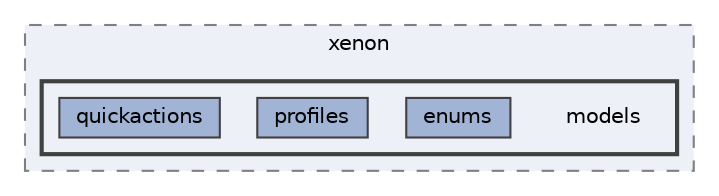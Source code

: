 digraph "xenon/includes/xenon/models"
{
 // LATEX_PDF_SIZE
  bgcolor="transparent";
  edge [fontname=Helvetica,fontsize=10,labelfontname=Helvetica,labelfontsize=10];
  node [fontname=Helvetica,fontsize=10,shape=box,height=0.2,width=0.4];
  compound=true
  subgraph clusterdir_f73f1dd2b51362435482a6cb100d4acf {
    graph [ bgcolor="#edf0f7", pencolor="grey50", label="xenon", fontname=Helvetica,fontsize=10 style="filled,dashed", URL="dir_f73f1dd2b51362435482a6cb100d4acf.html",tooltip=""]
  subgraph clusterdir_fdb222603bbc0e26193fb99c0f037cbc {
    graph [ bgcolor="#edf0f7", pencolor="grey25", label="", fontname=Helvetica,fontsize=10 style="filled,bold", URL="dir_fdb222603bbc0e26193fb99c0f037cbc.html",tooltip=""]
    dir_fdb222603bbc0e26193fb99c0f037cbc [shape=plaintext, label="models"];
  dir_68cde46dd12322a1ee908e7e3b256fc8 [label="enums", fillcolor="#a2b4d6", color="grey25", style="filled", URL="dir_68cde46dd12322a1ee908e7e3b256fc8.html",tooltip=""];
  dir_a3718a424befc51859e035aaba860e3a [label="profiles", fillcolor="#a2b4d6", color="grey25", style="filled", URL="dir_a3718a424befc51859e035aaba860e3a.html",tooltip=""];
  dir_d20dc8d8269cedbade21ae7b55431272 [label="quickactions", fillcolor="#a2b4d6", color="grey25", style="filled", URL="dir_d20dc8d8269cedbade21ae7b55431272.html",tooltip=""];
  }
  }
}
